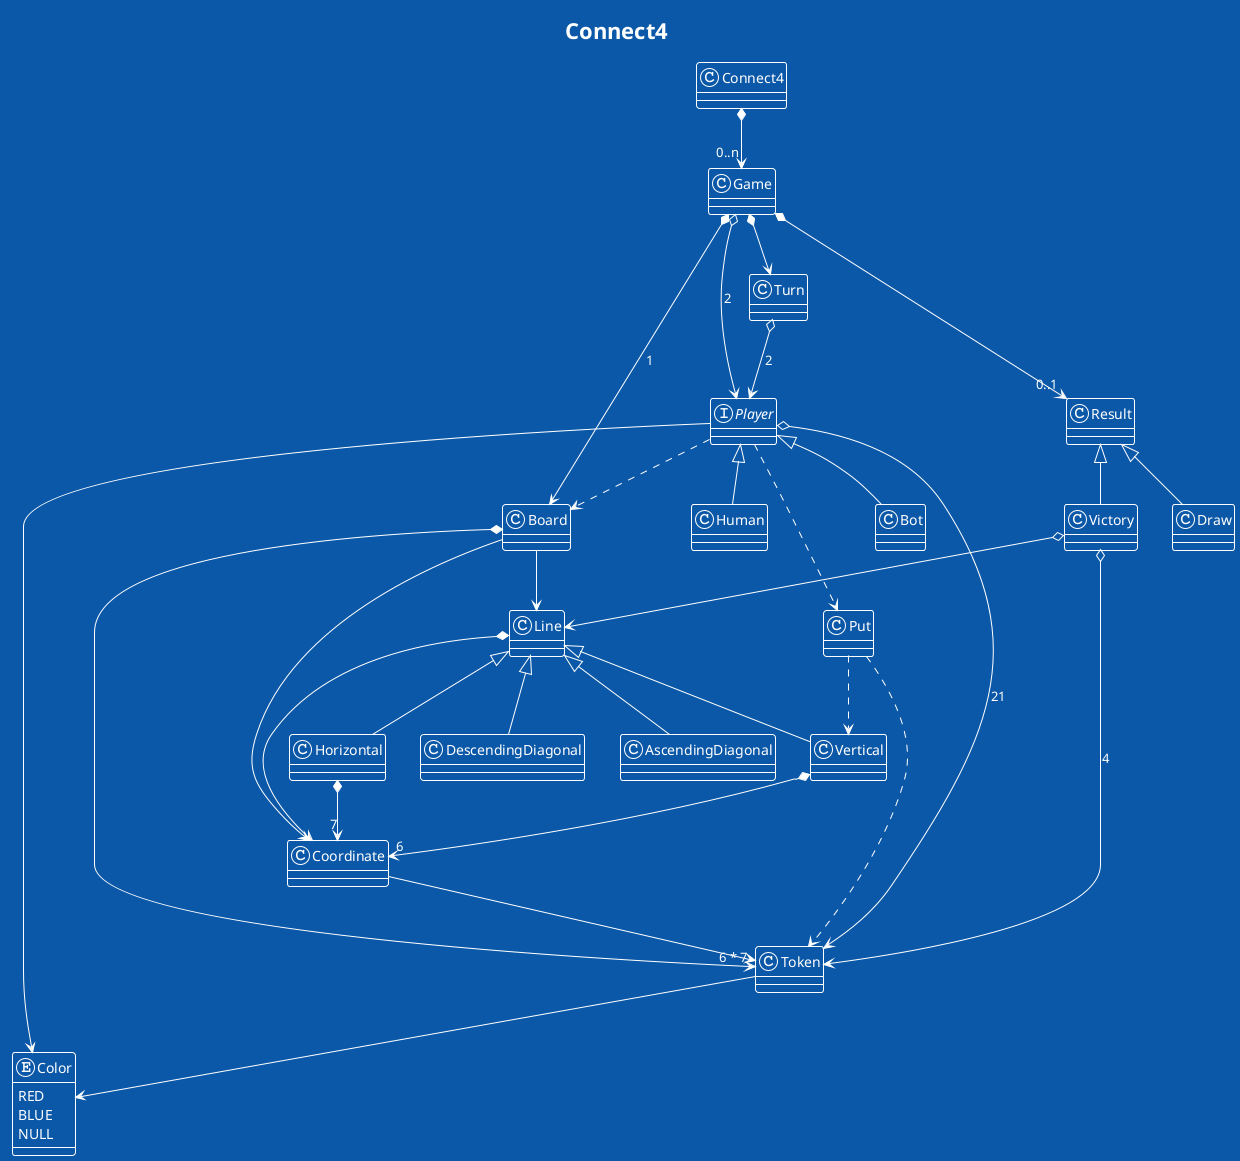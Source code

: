 @startuml
!theme amiga

skin rose

title Connect4

class Connect4
class Game
interface Player
class Bot
class Human
class Board
class Coordinate
class Line
class Horizontal
class Vertical
class AscendingDiagonal
class DescendingDiagonal
class Turn
class Token
class Put



class Result
class Draw
class Victory

Connect4 *--> "0..n" Game

Result <|-- Victory
Result <|-- Draw

Victory o--> Token : 4

Victory o--> Line

Put ..> Vertical
Put ..> Token

Coordinate --> Token

Game *--> "0..1" Result
Game *--> Board : 1
Game *--> Turn
Game o--> Player : 2

Board *--> "6 * 7" Token
Board --> Coordinate
Line *-->  Coordinate

Board --> Line
Line <|-- Horizontal
Line <|-- Vertical
Line <|-- AscendingDiagonal
Line <|-- DescendingDiagonal

Horizontal *--> "7" Coordinate
Vertical *--> "6" Coordinate

Player ..> Board
Player ..> Put
Player o--> Token : 21
Player --> Color
Player <|-- Bot
Player <|-- Human

Turn o--> Player : 2
Token --> Color

enum Color {
  RED
  BLUE
  NULL
}

@enduml